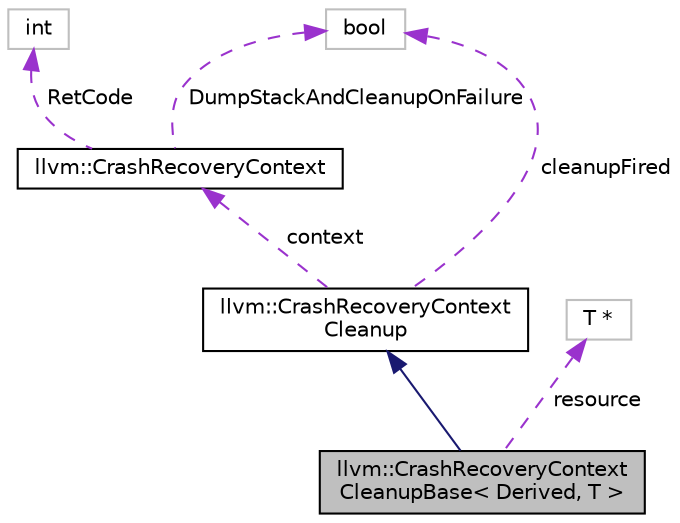 digraph "llvm::CrashRecoveryContextCleanupBase&lt; Derived, T &gt;"
{
 // LATEX_PDF_SIZE
  bgcolor="transparent";
  edge [fontname="Helvetica",fontsize="10",labelfontname="Helvetica",labelfontsize="10"];
  node [fontname="Helvetica",fontsize="10",shape=record];
  Node1 [label="llvm::CrashRecoveryContext\lCleanupBase\< Derived, T \>",height=0.2,width=0.4,color="black", fillcolor="grey75", style="filled", fontcolor="black",tooltip="Base class of cleanup handler that controls recovery of resources of the given type."];
  Node2 -> Node1 [dir="back",color="midnightblue",fontsize="10",style="solid",fontname="Helvetica"];
  Node2 [label="llvm::CrashRecoveryContext\lCleanup",height=0.2,width=0.4,color="black",URL="$classllvm_1_1CrashRecoveryContextCleanup.html",tooltip="Abstract base class of cleanup handlers."];
  Node3 -> Node2 [dir="back",color="darkorchid3",fontsize="10",style="dashed",label=" context" ,fontname="Helvetica"];
  Node3 [label="llvm::CrashRecoveryContext",height=0.2,width=0.4,color="black",URL="$classllvm_1_1CrashRecoveryContext.html",tooltip="Crash recovery helper object."];
  Node4 -> Node3 [dir="back",color="darkorchid3",fontsize="10",style="dashed",label=" RetCode" ,fontname="Helvetica"];
  Node4 [label="int",height=0.2,width=0.4,color="grey75",tooltip=" "];
  Node5 -> Node3 [dir="back",color="darkorchid3",fontsize="10",style="dashed",label=" DumpStackAndCleanupOnFailure" ,fontname="Helvetica"];
  Node5 [label="bool",height=0.2,width=0.4,color="grey75",tooltip=" "];
  Node5 -> Node2 [dir="back",color="darkorchid3",fontsize="10",style="dashed",label=" cleanupFired" ,fontname="Helvetica"];
  Node6 -> Node1 [dir="back",color="darkorchid3",fontsize="10",style="dashed",label=" resource" ,fontname="Helvetica"];
  Node6 [label="T *",height=0.2,width=0.4,color="grey75",tooltip=" "];
}
